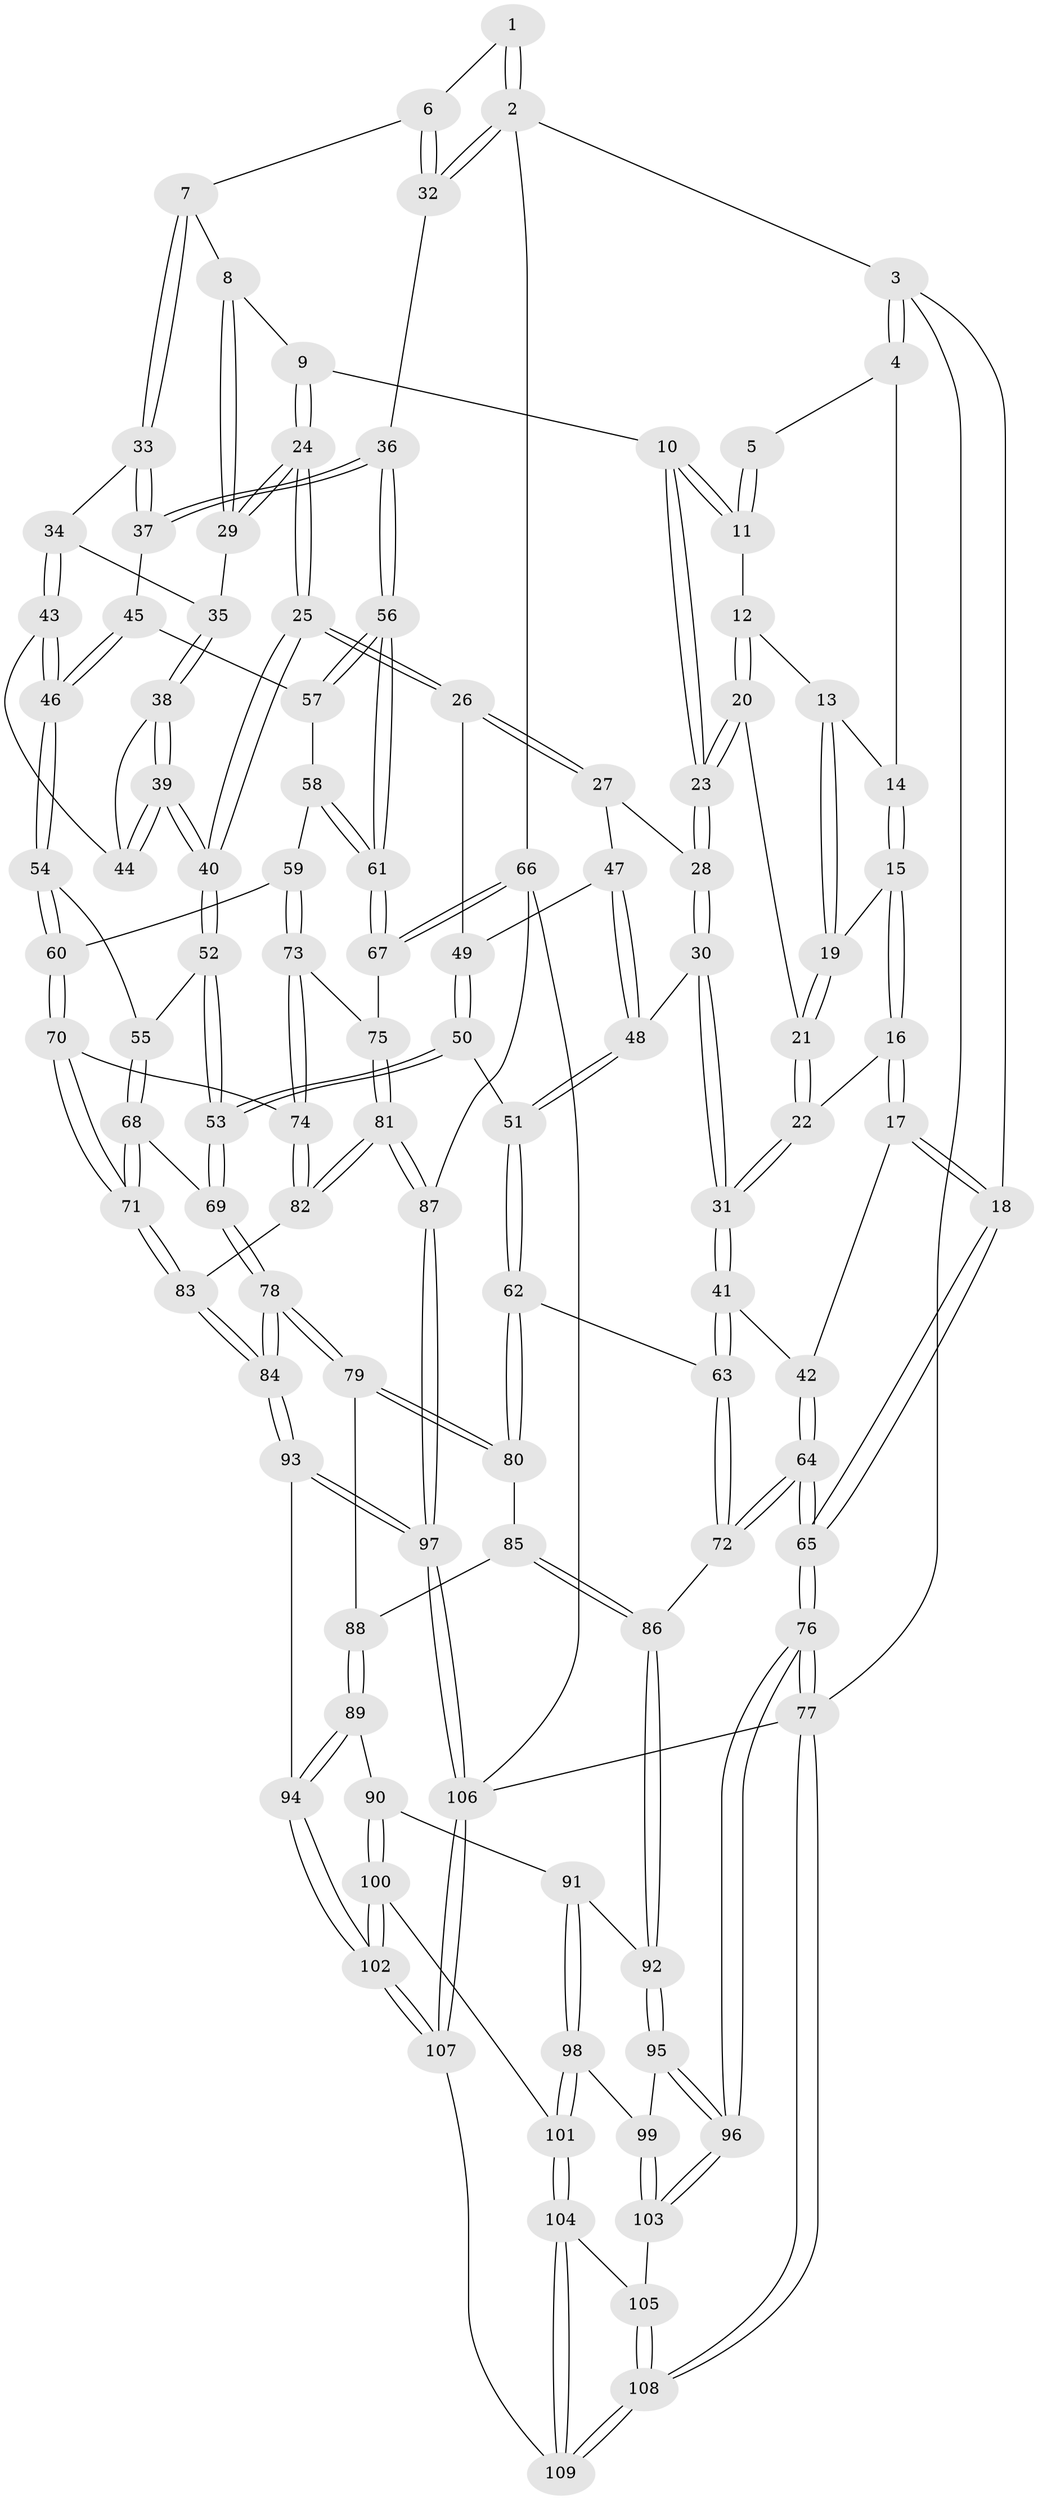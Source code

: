 // coarse degree distribution, {4: 0.45454545454545453, 3: 0.5151515151515151, 2: 0.030303030303030304}
// Generated by graph-tools (version 1.1) at 2025/38/03/04/25 23:38:37]
// undirected, 109 vertices, 269 edges
graph export_dot {
  node [color=gray90,style=filled];
  1 [pos="+0.7604902373023072+0"];
  2 [pos="+1+0"];
  3 [pos="+0+0"];
  4 [pos="+0.0543550357625091+0"];
  5 [pos="+0.3216541507788908+0"];
  6 [pos="+0.7590759907258681+0.04981110389552642"];
  7 [pos="+0.7583618886559716+0.05396469550947461"];
  8 [pos="+0.65272626733741+0.07933942187442287"];
  9 [pos="+0.480034155191761+0.11396019926095399"];
  10 [pos="+0.3861767022234652+0.04998356270752369"];
  11 [pos="+0.38123701112649977+0.03599941870966872"];
  12 [pos="+0.21051366389442672+0.11776329299418001"];
  13 [pos="+0.1754190583683723+0.11543137238569803"];
  14 [pos="+0.05705002435038042+0"];
  15 [pos="+0.0936505115591108+0.1406591345627539"];
  16 [pos="+0.07400307809718554+0.19641338609459144"];
  17 [pos="+0+0.240981061460439"];
  18 [pos="+0+0.2089079158563768"];
  19 [pos="+0.17332053751395893+0.12288455710911966"];
  20 [pos="+0.2582816977030881+0.16566105914777635"];
  21 [pos="+0.17545618234906232+0.19144982185293616"];
  22 [pos="+0.16263123900893836+0.2153934406291185"];
  23 [pos="+0.3273944295643495+0.16666074262027603"];
  24 [pos="+0.5021198830312201+0.2172444970359366"];
  25 [pos="+0.4940834538719956+0.24118977085320933"];
  26 [pos="+0.4843861765566243+0.24376470491455043"];
  27 [pos="+0.38477246576565377+0.2571857313901088"];
  28 [pos="+0.32667311606285004+0.1812196252618994"];
  29 [pos="+0.5581479063201883+0.22153950161531627"];
  30 [pos="+0.2234206889378429+0.3298604964468114"];
  31 [pos="+0.2142747207919665+0.3320512697850741"];
  32 [pos="+1+0.05805295086362423"];
  33 [pos="+0.7587836453340753+0.05564146047349692"];
  34 [pos="+0.7097578606127101+0.1815832448407256"];
  35 [pos="+0.6121084786129317+0.23081656011239704"];
  36 [pos="+1+0.1823578072664745"];
  37 [pos="+0.9217312007326045+0.2135657723137105"];
  38 [pos="+0.6028997185272553+0.29069296844289405"];
  39 [pos="+0.5701904804176794+0.3416342464269179"];
  40 [pos="+0.5325360996077955+0.38465709739286696"];
  41 [pos="+0.16722345228856433+0.3832816547469468"];
  42 [pos="+0.14421142070509352+0.38142918386462143"];
  43 [pos="+0.7189380797451972+0.29321645775109045"];
  44 [pos="+0.7006971633358473+0.2953606517686467"];
  45 [pos="+0.9001409406109865+0.2772909345383977"];
  46 [pos="+0.7382991802922078+0.34068469106930205"];
  47 [pos="+0.3814427445725283+0.274159966563436"];
  48 [pos="+0.3414129681296835+0.3618591500730597"];
  49 [pos="+0.4244617647766982+0.30448237562211933"];
  50 [pos="+0.4447828799308766+0.43832459550530173"];
  51 [pos="+0.42066942650489864+0.43716167902118597"];
  52 [pos="+0.5324686157182408+0.3852621181603031"];
  53 [pos="+0.4845454209344392+0.444191498380664"];
  54 [pos="+0.7290380551493405+0.40168192453132995"];
  55 [pos="+0.7249309484732545+0.4023812660493536"];
  56 [pos="+1+0.36850690059854097"];
  57 [pos="+0.9109791547040486+0.3395975802593037"];
  58 [pos="+0.9101495780590838+0.35681049558929834"];
  59 [pos="+0.885328174298078+0.44472624022243734"];
  60 [pos="+0.7373699226545576+0.4110473223768835"];
  61 [pos="+1+0.4554010053340393"];
  62 [pos="+0.2804136727383034+0.553847730806887"];
  63 [pos="+0.1806001116004926+0.4316146588333923"];
  64 [pos="+0+0.5812732327393181"];
  65 [pos="+0+0.5805414258098461"];
  66 [pos="+1+0.7712397765562774"];
  67 [pos="+1+0.48921392835166133"];
  68 [pos="+0.6353777223234817+0.49794036630940686"];
  69 [pos="+0.5045505317473818+0.4892173420189914"];
  70 [pos="+0.7360534693950855+0.5182189732798913"];
  71 [pos="+0.6808887286679676+0.5613341293905831"];
  72 [pos="+0.047034194730386523+0.6325398796803593"];
  73 [pos="+0.9039885189835283+0.47575354750026977"];
  74 [pos="+0.7886764245525876+0.5579377929615008"];
  75 [pos="+0.9282383439205609+0.4944675890816054"];
  76 [pos="+0+1"];
  77 [pos="+0+1"];
  78 [pos="+0.5304557757638722+0.6792471093462342"];
  79 [pos="+0.4259833984264594+0.674900031548721"];
  80 [pos="+0.28032855812160695+0.5547281496019334"];
  81 [pos="+0.87940792882421+0.7512607492369702"];
  82 [pos="+0.8148257931421715+0.7010063280499702"];
  83 [pos="+0.6383074045550435+0.6543812964951535"];
  84 [pos="+0.53484115031944+0.6833854806590229"];
  85 [pos="+0.1888620118142604+0.6619259306269482"];
  86 [pos="+0.13668457208793114+0.688120144404104"];
  87 [pos="+0.9026200521851838+0.7898294491617303"];
  88 [pos="+0.3372887891220904+0.73613047621972"];
  89 [pos="+0.32370463494450574+0.7969202026859625"];
  90 [pos="+0.30718549783297977+0.812634225232801"];
  91 [pos="+0.14240664985270066+0.7351103512762663"];
  92 [pos="+0.1400385787915138+0.7309761332189313"];
  93 [pos="+0.5427201061828097+0.8094821269847334"];
  94 [pos="+0.49821013716108226+0.8674417872390158"];
  95 [pos="+0.04485540595248195+0.8268034752291888"];
  96 [pos="+0+0.9206442378073407"];
  97 [pos="+0.8060960469208437+0.9271294635465884"];
  98 [pos="+0.17129443488425614+0.8517219679673872"];
  99 [pos="+0.11358556033572903+0.9019418376708342"];
  100 [pos="+0.2813858966533685+0.9066289447647653"];
  101 [pos="+0.26254179000636674+0.9220750381815378"];
  102 [pos="+0.4803546890061222+0.9128876606922424"];
  103 [pos="+0.10714720311532343+0.91460383541564"];
  104 [pos="+0.2579176654781921+0.9457471532118545"];
  105 [pos="+0.12212689777232476+0.9670816764711538"];
  106 [pos="+0.7792848752911506+1"];
  107 [pos="+0.49688919667446646+1"];
  108 [pos="+0+1"];
  109 [pos="+0.3036496828304708+1"];
  1 -- 2;
  1 -- 2;
  1 -- 6;
  2 -- 3;
  2 -- 32;
  2 -- 32;
  2 -- 66;
  3 -- 4;
  3 -- 4;
  3 -- 18;
  3 -- 77;
  4 -- 5;
  4 -- 14;
  5 -- 11;
  5 -- 11;
  6 -- 7;
  6 -- 32;
  6 -- 32;
  7 -- 8;
  7 -- 33;
  7 -- 33;
  8 -- 9;
  8 -- 29;
  8 -- 29;
  9 -- 10;
  9 -- 24;
  9 -- 24;
  10 -- 11;
  10 -- 11;
  10 -- 23;
  10 -- 23;
  11 -- 12;
  12 -- 13;
  12 -- 20;
  12 -- 20;
  13 -- 14;
  13 -- 19;
  13 -- 19;
  14 -- 15;
  14 -- 15;
  15 -- 16;
  15 -- 16;
  15 -- 19;
  16 -- 17;
  16 -- 17;
  16 -- 22;
  17 -- 18;
  17 -- 18;
  17 -- 42;
  18 -- 65;
  18 -- 65;
  19 -- 21;
  19 -- 21;
  20 -- 21;
  20 -- 23;
  20 -- 23;
  21 -- 22;
  21 -- 22;
  22 -- 31;
  22 -- 31;
  23 -- 28;
  23 -- 28;
  24 -- 25;
  24 -- 25;
  24 -- 29;
  24 -- 29;
  25 -- 26;
  25 -- 26;
  25 -- 40;
  25 -- 40;
  26 -- 27;
  26 -- 27;
  26 -- 49;
  27 -- 28;
  27 -- 47;
  28 -- 30;
  28 -- 30;
  29 -- 35;
  30 -- 31;
  30 -- 31;
  30 -- 48;
  31 -- 41;
  31 -- 41;
  32 -- 36;
  33 -- 34;
  33 -- 37;
  33 -- 37;
  34 -- 35;
  34 -- 43;
  34 -- 43;
  35 -- 38;
  35 -- 38;
  36 -- 37;
  36 -- 37;
  36 -- 56;
  36 -- 56;
  37 -- 45;
  38 -- 39;
  38 -- 39;
  38 -- 44;
  39 -- 40;
  39 -- 40;
  39 -- 44;
  39 -- 44;
  40 -- 52;
  40 -- 52;
  41 -- 42;
  41 -- 63;
  41 -- 63;
  42 -- 64;
  42 -- 64;
  43 -- 44;
  43 -- 46;
  43 -- 46;
  45 -- 46;
  45 -- 46;
  45 -- 57;
  46 -- 54;
  46 -- 54;
  47 -- 48;
  47 -- 48;
  47 -- 49;
  48 -- 51;
  48 -- 51;
  49 -- 50;
  49 -- 50;
  50 -- 51;
  50 -- 53;
  50 -- 53;
  51 -- 62;
  51 -- 62;
  52 -- 53;
  52 -- 53;
  52 -- 55;
  53 -- 69;
  53 -- 69;
  54 -- 55;
  54 -- 60;
  54 -- 60;
  55 -- 68;
  55 -- 68;
  56 -- 57;
  56 -- 57;
  56 -- 61;
  56 -- 61;
  57 -- 58;
  58 -- 59;
  58 -- 61;
  58 -- 61;
  59 -- 60;
  59 -- 73;
  59 -- 73;
  60 -- 70;
  60 -- 70;
  61 -- 67;
  61 -- 67;
  62 -- 63;
  62 -- 80;
  62 -- 80;
  63 -- 72;
  63 -- 72;
  64 -- 65;
  64 -- 65;
  64 -- 72;
  64 -- 72;
  65 -- 76;
  65 -- 76;
  66 -- 67;
  66 -- 67;
  66 -- 87;
  66 -- 106;
  67 -- 75;
  68 -- 69;
  68 -- 71;
  68 -- 71;
  69 -- 78;
  69 -- 78;
  70 -- 71;
  70 -- 71;
  70 -- 74;
  71 -- 83;
  71 -- 83;
  72 -- 86;
  73 -- 74;
  73 -- 74;
  73 -- 75;
  74 -- 82;
  74 -- 82;
  75 -- 81;
  75 -- 81;
  76 -- 77;
  76 -- 77;
  76 -- 96;
  76 -- 96;
  77 -- 108;
  77 -- 108;
  77 -- 106;
  78 -- 79;
  78 -- 79;
  78 -- 84;
  78 -- 84;
  79 -- 80;
  79 -- 80;
  79 -- 88;
  80 -- 85;
  81 -- 82;
  81 -- 82;
  81 -- 87;
  81 -- 87;
  82 -- 83;
  83 -- 84;
  83 -- 84;
  84 -- 93;
  84 -- 93;
  85 -- 86;
  85 -- 86;
  85 -- 88;
  86 -- 92;
  86 -- 92;
  87 -- 97;
  87 -- 97;
  88 -- 89;
  88 -- 89;
  89 -- 90;
  89 -- 94;
  89 -- 94;
  90 -- 91;
  90 -- 100;
  90 -- 100;
  91 -- 92;
  91 -- 98;
  91 -- 98;
  92 -- 95;
  92 -- 95;
  93 -- 94;
  93 -- 97;
  93 -- 97;
  94 -- 102;
  94 -- 102;
  95 -- 96;
  95 -- 96;
  95 -- 99;
  96 -- 103;
  96 -- 103;
  97 -- 106;
  97 -- 106;
  98 -- 99;
  98 -- 101;
  98 -- 101;
  99 -- 103;
  99 -- 103;
  100 -- 101;
  100 -- 102;
  100 -- 102;
  101 -- 104;
  101 -- 104;
  102 -- 107;
  102 -- 107;
  103 -- 105;
  104 -- 105;
  104 -- 109;
  104 -- 109;
  105 -- 108;
  105 -- 108;
  106 -- 107;
  106 -- 107;
  107 -- 109;
  108 -- 109;
  108 -- 109;
}
